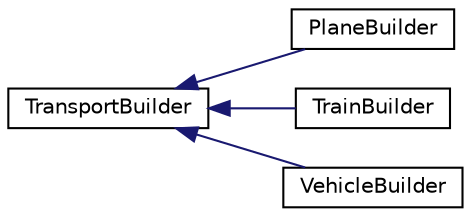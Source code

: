 digraph "Graphical Class Hierarchy"
{
 // LATEX_PDF_SIZE
  edge [fontname="Helvetica",fontsize="10",labelfontname="Helvetica",labelfontsize="10"];
  node [fontname="Helvetica",fontsize="10",shape=record];
  rankdir="LR";
  Node0 [label="TransportBuilder",height=0.2,width=0.4,color="black", fillcolor="white", style="filled",URL="$classTransportBuilder.html",tooltip=" "];
  Node0 -> Node1 [dir="back",color="midnightblue",fontsize="10",style="solid",fontname="Helvetica"];
  Node1 [label="PlaneBuilder",height=0.2,width=0.4,color="black", fillcolor="white", style="filled",URL="$classPlaneBuilder.html",tooltip=" "];
  Node0 -> Node2 [dir="back",color="midnightblue",fontsize="10",style="solid",fontname="Helvetica"];
  Node2 [label="TrainBuilder",height=0.2,width=0.4,color="black", fillcolor="white", style="filled",URL="$classTrainBuilder.html",tooltip=" "];
  Node0 -> Node3 [dir="back",color="midnightblue",fontsize="10",style="solid",fontname="Helvetica"];
  Node3 [label="VehicleBuilder",height=0.2,width=0.4,color="black", fillcolor="white", style="filled",URL="$classVehicleBuilder.html",tooltip=" "];
}
